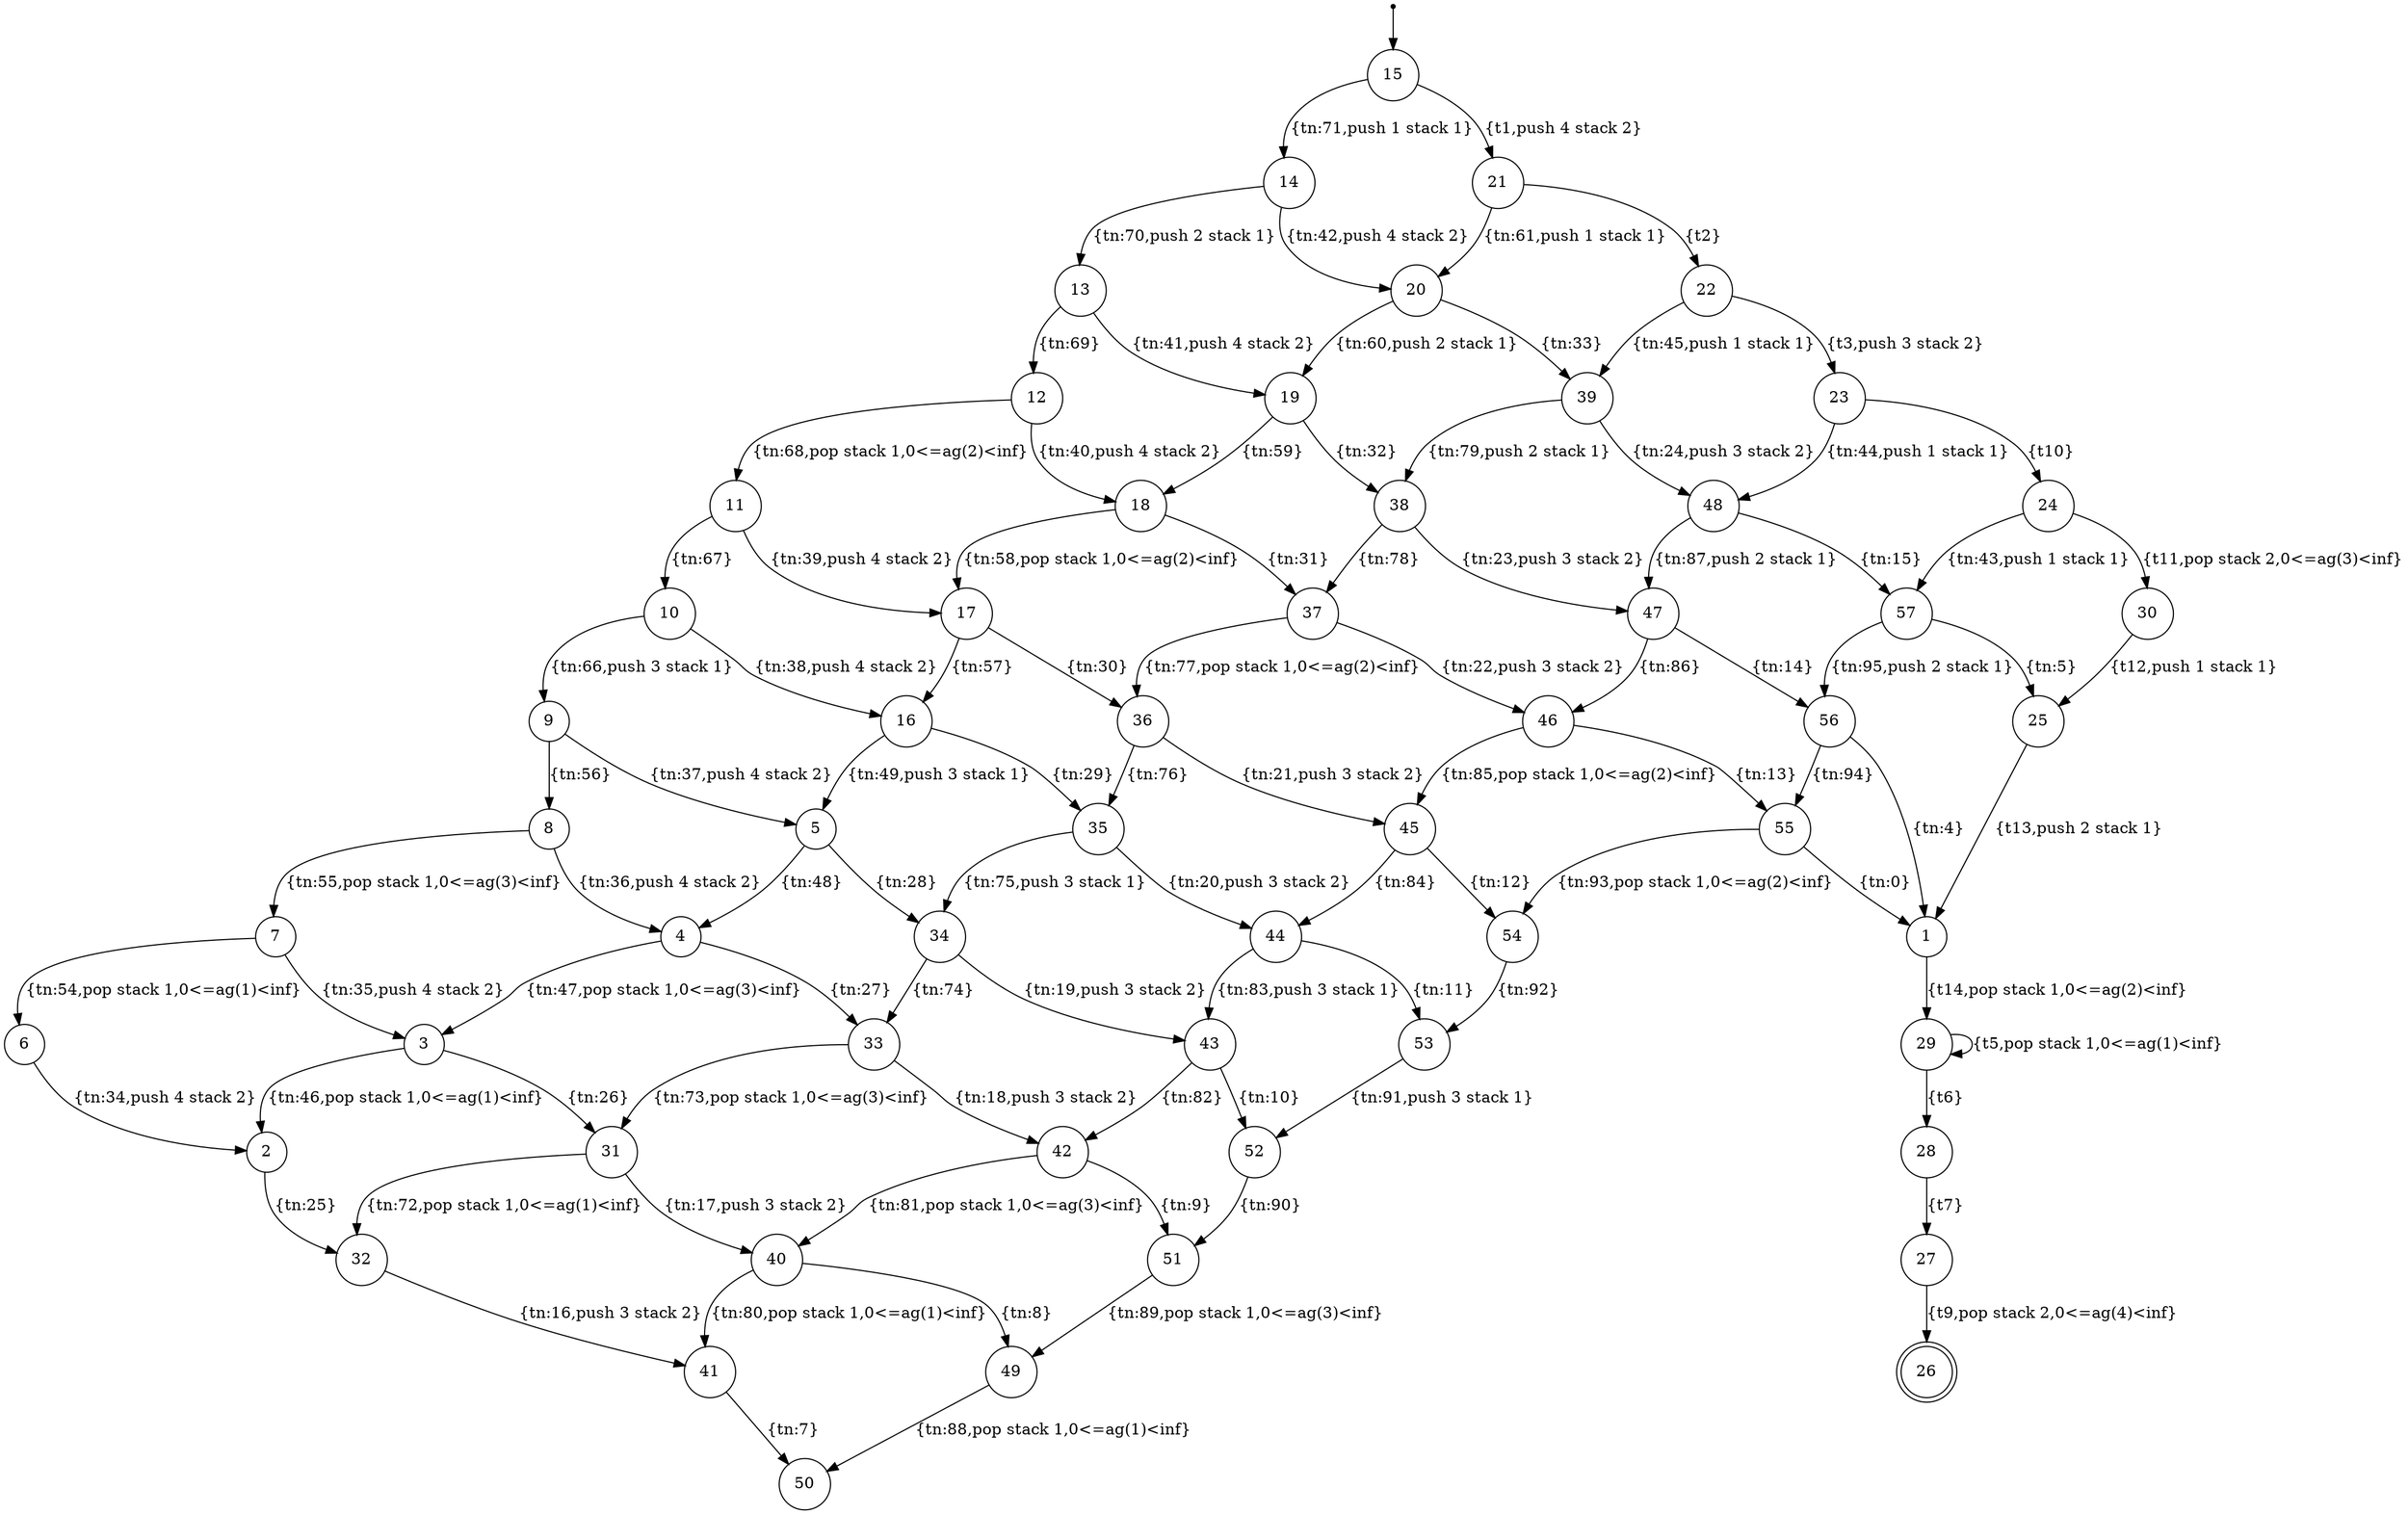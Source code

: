 digraph finite_state_machine {
	node [shape = point ]; qi0;
	node [shape = doublecircle];26;
	node [shape=circle];
	qi0 -> 15;
	55 -> 1 [ label = "{tn:0}" ];
	29 -> 29 [ label = "{t5,pop stack 1,0<=ag(1)<inf}" ];
	1 -> 29 [ label = "{t14,pop stack 1,0<=ag(2)<inf}" ];
	25 -> 1 [ label = "{t13,push 2 stack 1}" ];
	56 -> 1 [ label = "{tn:4}" ];
	57 -> 25 [ label = "{tn:5}" ];
	30 -> 25 [ label = "{t12,push 1 stack 1}" ];
	41 -> 50 [ label = "{tn:7}" ];
	40 -> 49 [ label = "{tn:8}" ];
	42 -> 51 [ label = "{tn:9}" ];
	43 -> 52 [ label = "{tn:10}" ];
	44 -> 53 [ label = "{tn:11}" ];
	45 -> 54 [ label = "{tn:12}" ];
	46 -> 55 [ label = "{tn:13}" ];
	47 -> 56 [ label = "{tn:14}" ];
	48 -> 57 [ label = "{tn:15}" ];
	32 -> 41 [ label = "{tn:16,push 3 stack 2}" ];
	31 -> 40 [ label = "{tn:17,push 3 stack 2}" ];
	33 -> 42 [ label = "{tn:18,push 3 stack 2}" ];
	34 -> 43 [ label = "{tn:19,push 3 stack 2}" ];
	35 -> 44 [ label = "{tn:20,push 3 stack 2}" ];
	36 -> 45 [ label = "{tn:21,push 3 stack 2}" ];
	37 -> 46 [ label = "{tn:22,push 3 stack 2}" ];
	38 -> 47 [ label = "{tn:23,push 3 stack 2}" ];
	39 -> 48 [ label = "{tn:24,push 3 stack 2}" ];
	2 -> 32 [ label = "{tn:25}" ];
	3 -> 31 [ label = "{tn:26}" ];
	4 -> 33 [ label = "{tn:27}" ];
	5 -> 34 [ label = "{tn:28}" ];
	16 -> 35 [ label = "{tn:29}" ];
	17 -> 36 [ label = "{tn:30}" ];
	18 -> 37 [ label = "{tn:31}" ];
	19 -> 38 [ label = "{tn:32}" ];
	20 -> 39 [ label = "{tn:33}" ];
	6 -> 2 [ label = "{tn:34,push 4 stack 2}" ];
	7 -> 3 [ label = "{tn:35,push 4 stack 2}" ];
	8 -> 4 [ label = "{tn:36,push 4 stack 2}" ];
	9 -> 5 [ label = "{tn:37,push 4 stack 2}" ];
	10 -> 16 [ label = "{tn:38,push 4 stack 2}" ];
	11 -> 17 [ label = "{tn:39,push 4 stack 2}" ];
	12 -> 18 [ label = "{tn:40,push 4 stack 2}" ];
	13 -> 19 [ label = "{tn:41,push 4 stack 2}" ];
	14 -> 20 [ label = "{tn:42,push 4 stack 2}" ];
	24 -> 57 [ label = "{tn:43,push 1 stack 1}" ];
	23 -> 48 [ label = "{tn:44,push 1 stack 1}" ];
	22 -> 39 [ label = "{tn:45,push 1 stack 1}" ];
	3 -> 2 [ label = "{tn:46,pop stack 1,0<=ag(1)<inf}" ];
	4 -> 3 [ label = "{tn:47,pop stack 1,0<=ag(3)<inf}" ];
	5 -> 4 [ label = "{tn:48}" ];
	16 -> 5 [ label = "{tn:49,push 3 stack 1}" ];
	27 -> 26 [ label = "{t9,pop stack 2,0<=ag(4)<inf}" ];
	28 -> 27 [ label = "{t7}" ];
	29 -> 28 [ label = "{t6}" ];
	15 -> 21 [ label = "{t1,push 4 stack 2}" ];
	7 -> 6 [ label = "{tn:54,pop stack 1,0<=ag(1)<inf}" ];
	8 -> 7 [ label = "{tn:55,pop stack 1,0<=ag(3)<inf}" ];
	9 -> 8 [ label = "{tn:56}" ];
	17 -> 16 [ label = "{tn:57}" ];
	18 -> 17 [ label = "{tn:58,pop stack 1,0<=ag(2)<inf}" ];
	19 -> 18 [ label = "{tn:59}" ];
	20 -> 19 [ label = "{tn:60,push 2 stack 1}" ];
	21 -> 20 [ label = "{tn:61,push 1 stack 1}" ];
	24 -> 30 [ label = "{t11,pop stack 2,0<=ag(3)<inf}" ];
	23 -> 24 [ label = "{t10}" ];
	22 -> 23 [ label = "{t3,push 3 stack 2}" ];
	21 -> 22 [ label = "{t2}" ];
	10 -> 9 [ label = "{tn:66,push 3 stack 1}" ];
	11 -> 10 [ label = "{tn:67}" ];
	12 -> 11 [ label = "{tn:68,pop stack 1,0<=ag(2)<inf}" ];
	13 -> 12 [ label = "{tn:69}" ];
	14 -> 13 [ label = "{tn:70,push 2 stack 1}" ];
	15 -> 14 [ label = "{tn:71,push 1 stack 1}" ];
	31 -> 32 [ label = "{tn:72,pop stack 1,0<=ag(1)<inf}" ];
	33 -> 31 [ label = "{tn:73,pop stack 1,0<=ag(3)<inf}" ];
	34 -> 33 [ label = "{tn:74}" ];
	35 -> 34 [ label = "{tn:75,push 3 stack 1}" ];
	36 -> 35 [ label = "{tn:76}" ];
	37 -> 36 [ label = "{tn:77,pop stack 1,0<=ag(2)<inf}" ];
	38 -> 37 [ label = "{tn:78}" ];
	39 -> 38 [ label = "{tn:79,push 2 stack 1}" ];
	40 -> 41 [ label = "{tn:80,pop stack 1,0<=ag(1)<inf}" ];
	42 -> 40 [ label = "{tn:81,pop stack 1,0<=ag(3)<inf}" ];
	43 -> 42 [ label = "{tn:82}" ];
	44 -> 43 [ label = "{tn:83,push 3 stack 1}" ];
	45 -> 44 [ label = "{tn:84}" ];
	46 -> 45 [ label = "{tn:85,pop stack 1,0<=ag(2)<inf}" ];
	47 -> 46 [ label = "{tn:86}" ];
	48 -> 47 [ label = "{tn:87,push 2 stack 1}" ];
	49 -> 50 [ label = "{tn:88,pop stack 1,0<=ag(1)<inf}" ];
	51 -> 49 [ label = "{tn:89,pop stack 1,0<=ag(3)<inf}" ];
	52 -> 51 [ label = "{tn:90}" ];
	53 -> 52 [ label = "{tn:91,push 3 stack 1}" ];
	54 -> 53 [ label = "{tn:92}" ];
	55 -> 54 [ label = "{tn:93,pop stack 1,0<=ag(2)<inf}" ];
	56 -> 55 [ label = "{tn:94}" ];
	57 -> 56 [ label = "{tn:95,push 2 stack 1}" ];
}